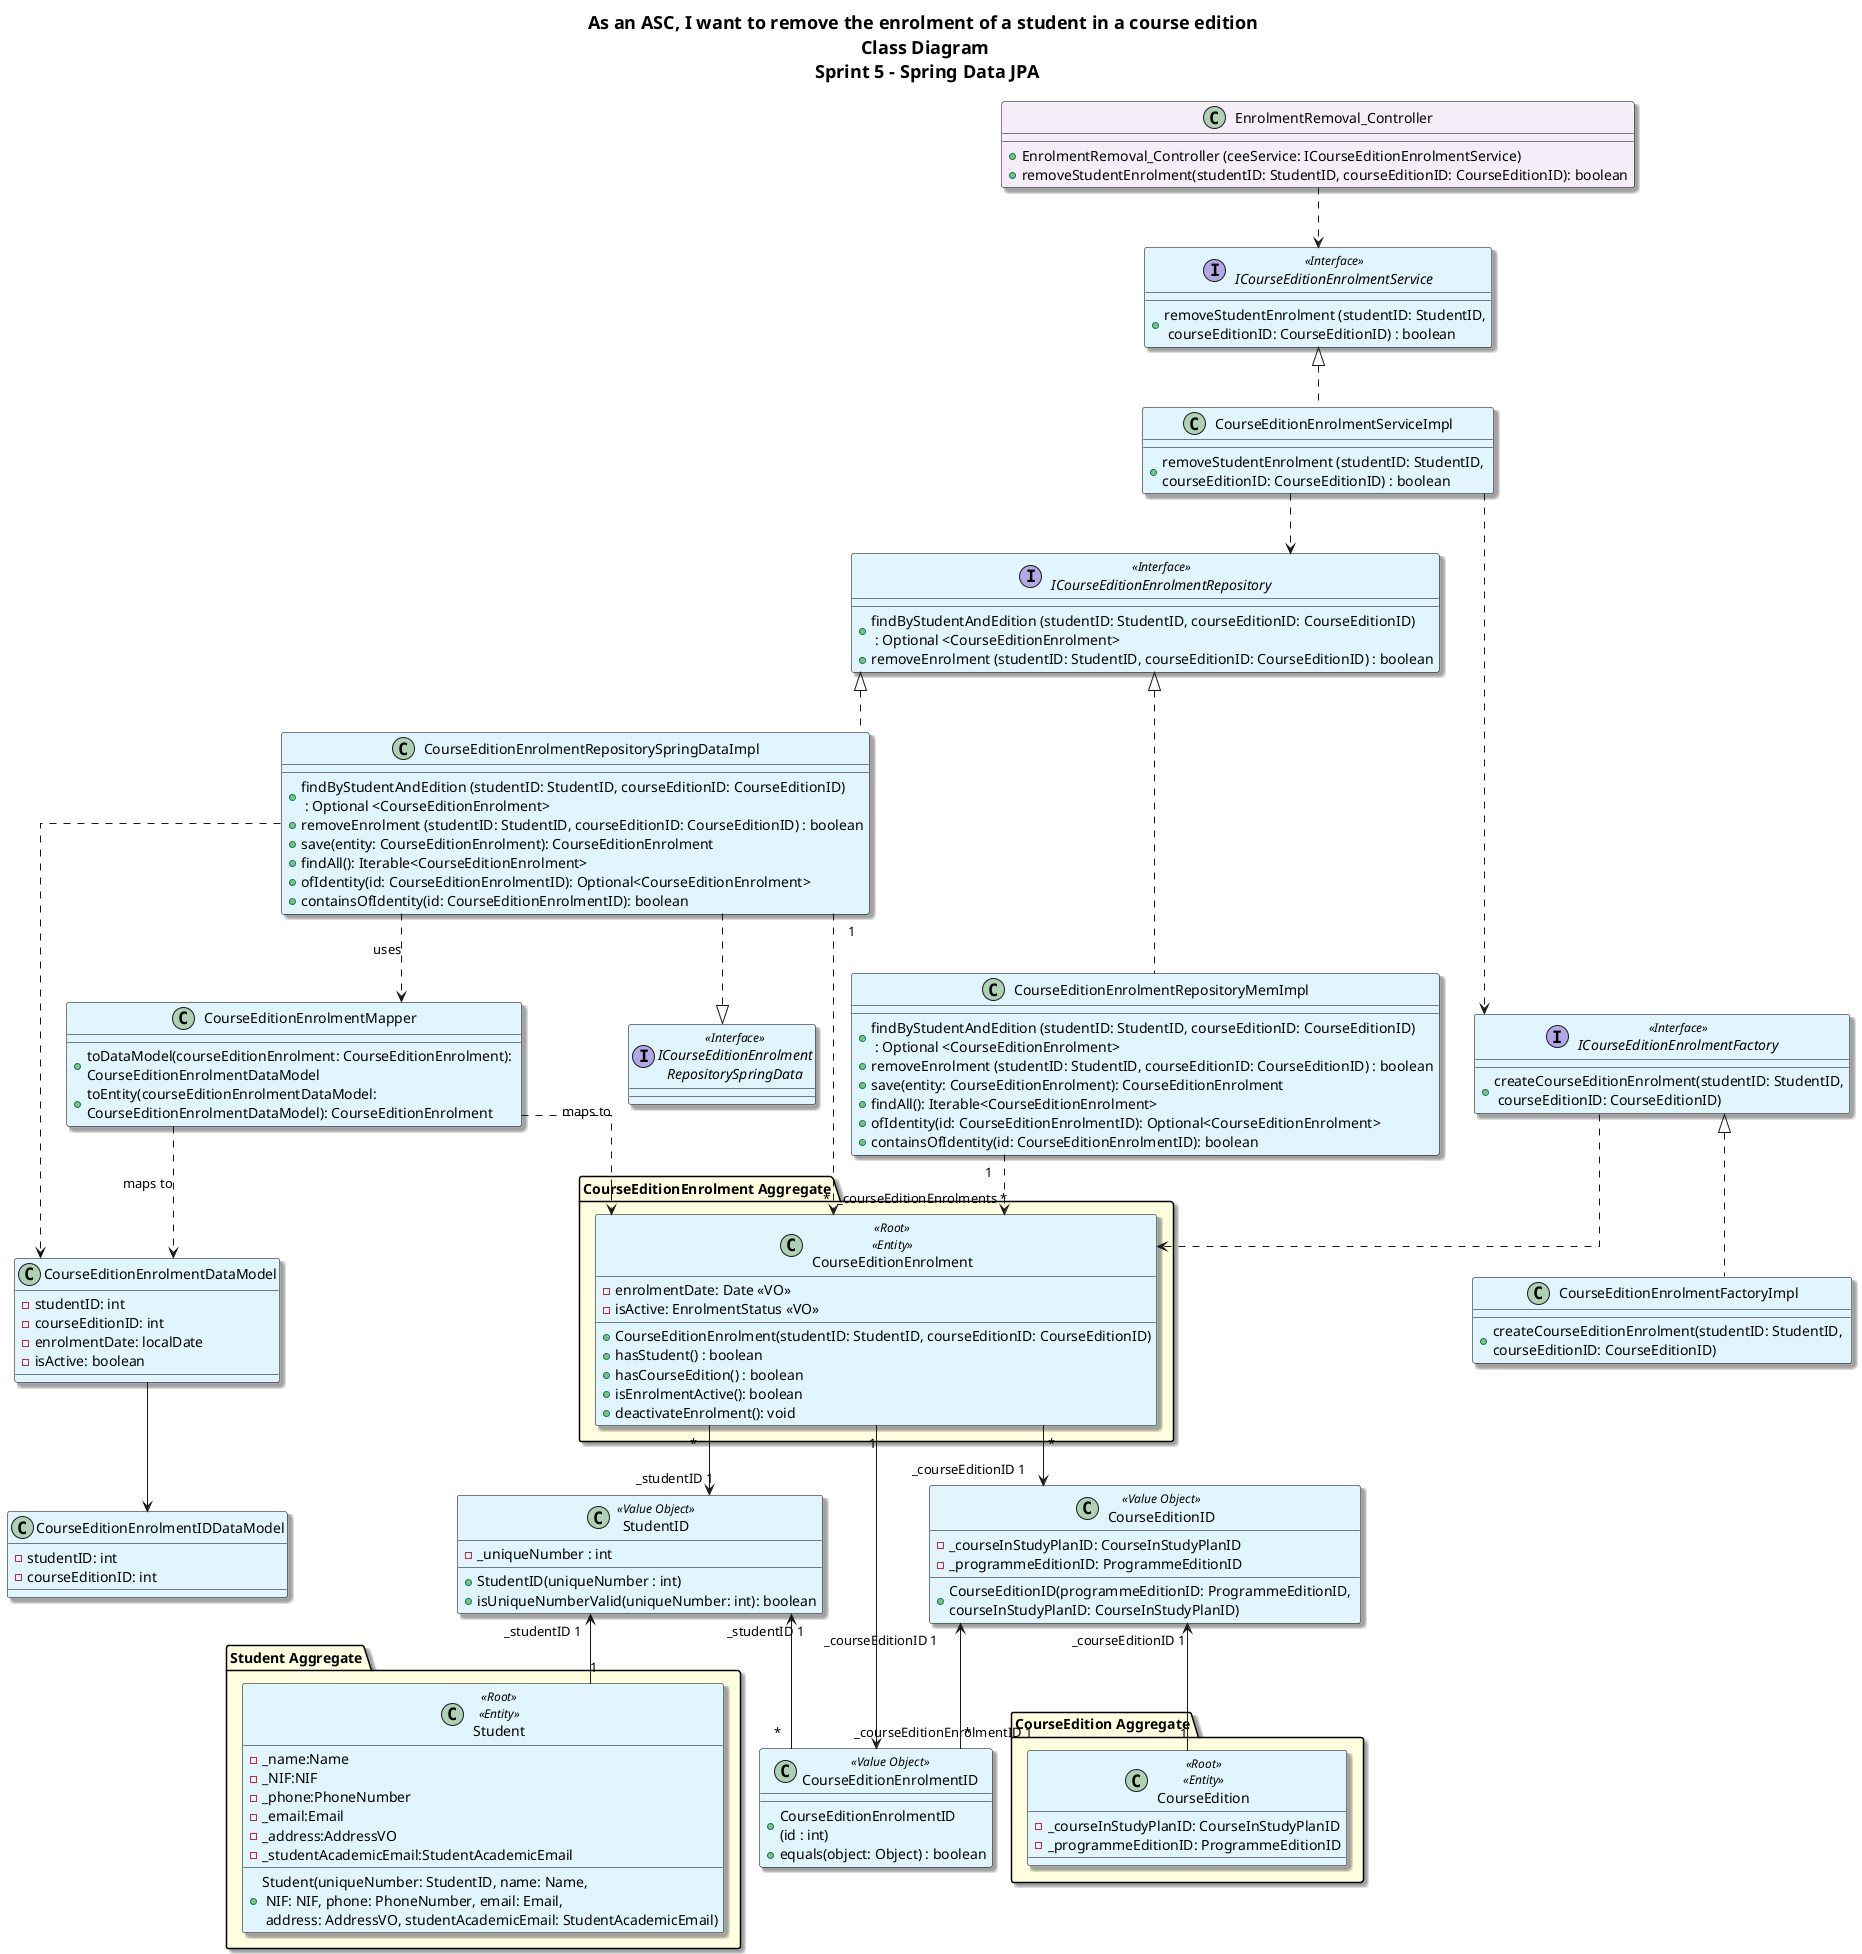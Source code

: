 @startuml
title As an ASC, I want to remove the enrolment of a student in a course edition \n Class Diagram \n Sprint 5 - Spring Data JPA

' ========== SETTINGS ==========
skinparam classBackgroundColor #E1F5FE
skinparam titleFontSize 18
skinparam linetype ortho
skinparam LegendBackgroundColor white
skinparam LegendBorderColor white
skinparam classFontSize 14
skinparam shadowing true
skinparam rectangle {
  RoundCorner 20
}
skinparam classBorderColor Black


' ========== CONTROLLER LAYER ==========
class EnrolmentRemoval_Controller #F5EEF8{
    +EnrolmentRemoval_Controller (ceeService: ICourseEditionEnrolmentService)
    +removeStudentEnrolment(studentID: StudentID, courseEditionID: CourseEditionID): boolean
}


' ========== SERVICE LAYER ==========
interface ICourseEditionEnrolmentService <<Interface>> {
    +removeStudentEnrolment (studentID: StudentID,\n courseEditionID: CourseEditionID) : boolean
}

class CourseEditionEnrolmentServiceImpl {
    +removeStudentEnrolment (studentID: StudentID, \ncourseEditionID: CourseEditionID) : boolean
}


' ========== REPOSITORY LAYER ==========
interface ICourseEditionEnrolmentRepository <<Interface>> {
    +findByStudentAndEdition (studentID: StudentID, courseEditionID: CourseEditionID)\n : Optional <CourseEditionEnrolment>
    +removeEnrolment (studentID: StudentID, courseEditionID: CourseEditionID) : boolean
}

class CourseEditionEnrolmentRepositoryMemImpl {
    +findByStudentAndEdition (studentID: StudentID, courseEditionID: CourseEditionID)\n : Optional <CourseEditionEnrolment>
    +removeEnrolment (studentID: StudentID, courseEditionID: CourseEditionID) : boolean
    +save(entity: CourseEditionEnrolment): CourseEditionEnrolment
    +findAll(): Iterable<CourseEditionEnrolment>
    +ofIdentity(id: CourseEditionEnrolmentID): Optional<CourseEditionEnrolment>
    +containsOfIdentity(id: CourseEditionEnrolmentID): boolean
}

class CourseEditionEnrolmentRepositorySpringDataImpl{
    +findByStudentAndEdition (studentID: StudentID, courseEditionID: CourseEditionID)\n : Optional <CourseEditionEnrolment>
    +removeEnrolment (studentID: StudentID, courseEditionID: CourseEditionID) : boolean
    +save(entity: CourseEditionEnrolment): CourseEditionEnrolment
    +findAll(): Iterable<CourseEditionEnrolment>
    +ofIdentity(id: CourseEditionEnrolmentID): Optional<CourseEditionEnrolment>
    +containsOfIdentity(id: CourseEditionEnrolmentID): boolean
}

interface ICourseEditionEnrolment\nRepositorySpringData <<Interface>> {
}


' ========== FACTORY LAYER ==========
interface ICourseEditionEnrolmentFactory <<Interface>> {
    +createCourseEditionEnrolment(studentID: StudentID,\n courseEditionID: CourseEditionID)
}

class CourseEditionEnrolmentFactoryImpl {
    +createCourseEditionEnrolment(studentID: StudentID, \ncourseEditionID: CourseEditionID)
}


' ========== MAPPING LAYER ==========
class CourseEditionEnrolmentMapper {
    +toDataModel(courseEditionEnrolment: CourseEditionEnrolment): \nCourseEditionEnrolmentDataModel
    +toEntity(courseEditionEnrolmentDataModel: \nCourseEditionEnrolmentDataModel): CourseEditionEnrolment
}


' ========== DATA MODEL ==========
class CourseEditionEnrolmentDataModel {
    -studentID: int
    -courseEditionID: int
    -enrolmentDate: localDate
    -isActive: boolean
}

class CourseEditionEnrolmentIDDataModel {
    - studentID: int
    - courseEditionID: int
}


' ========== DOMAIN: COURSE ENROLMENT AGGREGATE ==========
package "CourseEditionEnrolment Aggregate" #LightYellow{
class CourseEditionEnrolment <<Root>> <<Entity>>{
    -enrolmentDate: Date <<VO>>
    -isActive: EnrolmentStatus <<VO>>
    +CourseEditionEnrolment(studentID: StudentID, courseEditionID: CourseEditionID)
    +hasStudent() : boolean
    +hasCourseEdition() : boolean
    +isEnrolmentActive(): boolean
    +deactivateEnrolment(): void
}
}

class CourseEditionEnrolmentID <<Value Object>> {
    + CourseEditionEnrolmentID\n(id : int)
    + equals(object: Object) : boolean
}


' ========== DOMAIN: STUDENT AGGREGATE ==========
package "Student Aggregate" #LightYellow{
class Student <<Root>> <<Entity>>{
    -_name:Name
    -_NIF:NIF
    -_phone:PhoneNumber
    -_email:Email
    -_address:AddressVO
    -_studentAcademicEmail:StudentAcademicEmail
    + Student(uniqueNumber: StudentID, name: Name, \n NIF: NIF, phone: PhoneNumber, email: Email, \n address: AddressVO, studentAcademicEmail: StudentAcademicEmail)
}
}

class StudentID <<Value Object>> {
    -_uniqueNumber : int
    + StudentID(uniqueNumber : int)
    + isUniqueNumberValid(uniqueNumber: int): boolean
}


' ========== DOMAIN: COURSE EDITION AGGREGATE ==========
package "CourseEdition Aggregate" #LightYellow{
class CourseEdition <<Root>> <<Entity>>{
    -_courseInStudyPlanID: CourseInStudyPlanID
    -_programmeEditionID: ProgrammeEditionID
}
}

class CourseEditionID <<Value Object>> {
    -_courseInStudyPlanID: CourseInStudyPlanID
    -_programmeEditionID: ProgrammeEditionID
    + CourseEditionID(programmeEditionID: ProgrammeEditionID, \ncourseInStudyPlanID: CourseInStudyPlanID)
}


' ========== RELATIONSHIPS ==========
EnrolmentRemoval_Controller ..> ICourseEditionEnrolmentService
ICourseEditionEnrolmentService <|.. CourseEditionEnrolmentServiceImpl
CourseEditionEnrolmentServiceImpl ..> ICourseEditionEnrolmentRepository
CourseEditionEnrolmentServiceImpl ..> ICourseEditionEnrolmentFactory

ICourseEditionEnrolmentRepository <|.. CourseEditionEnrolmentRepositoryMemImpl
ICourseEditionEnrolmentRepository <|.. CourseEditionEnrolmentRepositorySpringDataImpl
CourseEditionEnrolmentRepositorySpringDataImpl ..> CourseEditionEnrolmentDataModel
CourseEditionEnrolmentRepositorySpringDataImpl "1" ..> "*" CourseEditionEnrolment
CourseEditionEnrolmentRepositorySpringDataImpl ..> CourseEditionEnrolmentMapper : uses
CourseEditionEnrolmentMapper ..> CourseEditionEnrolment : maps to
CourseEditionEnrolmentMapper ..> CourseEditionEnrolmentDataModel : maps to
CourseEditionEnrolmentDataModel --> CourseEditionEnrolmentIDDataModel
CourseEditionEnrolmentRepositorySpringDataImpl ..|> ICourseEditionEnrolment\nRepositorySpringData

CourseEditionEnrolment "*" --> "_studentID 1" StudentID
CourseEditionEnrolment "*" --> "_courseEditionID 1" CourseEditionID
StudentID "_studentID 1" <-- "1" Student
CourseEditionID "_courseEditionID 1" <-- "1" CourseEdition
CourseEditionEnrolmentID "_courseEditionEnrolmentID 1" <-- "1" CourseEditionEnrolment
StudentID "_studentID 1" <-- "*" CourseEditionEnrolmentID
CourseEditionID "_courseEditionID 1" <-- "*" CourseEditionEnrolmentID
CourseEditionEnrolmentRepositoryMemImpl "1"..> "_courseEditionEnrolments *" CourseEditionEnrolment

ICourseEditionEnrolmentFactory <|.. CourseEditionEnrolmentFactoryImpl
ICourseEditionEnrolmentFactory ..> CourseEditionEnrolment

@enduml
